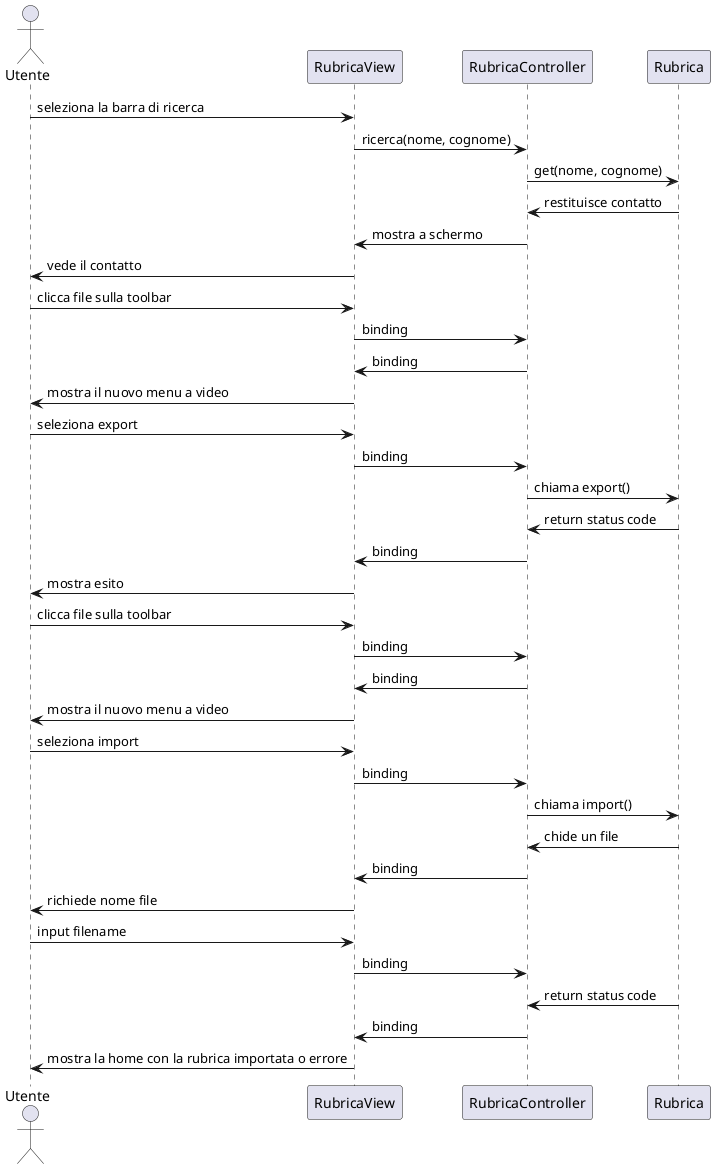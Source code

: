//bozza di prova probabilmente piena di errori
@startuml
actor Utente
Utente -> RubricaView :seleziona la barra di ricerca
RubricaView -> RubricaController : ricerca(nome, cognome)
RubricaController -> Rubrica : get(nome, cognome)
Rubrica -> RubricaController : restituisce contatto
RubricaController -> RubricaView : mostra a schermo
RubricaView -> Utente : vede il contatto


Utente -> RubricaView:clicca file sulla toolbar
RubricaView -> RubricaController:binding
RubricaController->RubricaView:binding
RubricaView->Utente:mostra il nuovo menu a video
Utente->RubricaView:seleziona export
RubricaView->RubricaController:binding
RubricaController->Rubrica:chiama export()
Rubrica->RubricaController:return status code
RubricaController->RubricaView:binding
RubricaView->Utente:mostra esito

Utente -> RubricaView:clicca file sulla toolbar
RubricaView -> RubricaController:binding
RubricaController->RubricaView:binding
RubricaView->Utente:mostra il nuovo menu a video
Utente->RubricaView:seleziona import
RubricaView->RubricaController:binding
RubricaController->Rubrica:chiama import()
Rubrica->RubricaController:chide un file
RubricaController->RubricaView:binding
RubricaView->Utente:richiede nome file
Utente->RubricaView:input filename
RubricaView->RubricaController:binding
Rubrica->RubricaController:return status code
RubricaController->RubricaView:binding
RubricaView->Utente:mostra la home con la rubrica importata o errore

@enduml